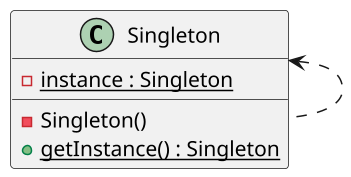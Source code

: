 @startuml
scale 1.5

class Singleton {
    - {static} instance : Singleton
    - Singleton()
    + {static} getInstance() : Singleton
}

Singleton <.. Singleton

@enduml
